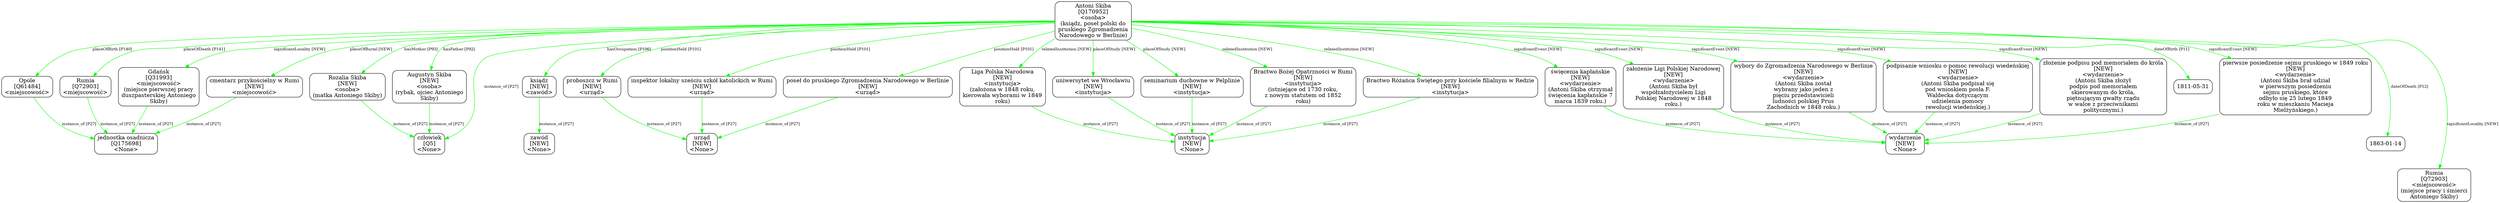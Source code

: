 digraph {
	node [shape=box,
		style=rounded
	];
	edge [fontsize=10];
	"Antoni Skiba
[Q170952]
<osoba>
(ksiądz, poseł polski do
pruskiego Zgromadzenia
Narodowego w Berlinie)"	[color=black,
		label="Antoni Skiba
[Q170952]
<osoba>
(ksiądz, poseł polski do
pruskiego Zgromadzenia
Narodowego w Berlinie)"];
	"Opole
[Q61484]
<miejscowość>"	[color=black,
		label="Opole
[Q61484]
<miejscowość>"];
	"Antoni Skiba
[Q170952]
<osoba>
(ksiądz, poseł polski do
pruskiego Zgromadzenia
Narodowego w Berlinie)" -> "Opole
[Q61484]
<miejscowość>"	[color=green,
		label="placeOfBirth [P140]"];
	"Rumia
[Q72903]
<miejscowość>"	[color=black,
		label="Rumia
[Q72903]
<miejscowość>"];
	"Antoni Skiba
[Q170952]
<osoba>
(ksiądz, poseł polski do
pruskiego Zgromadzenia
Narodowego w Berlinie)" -> "Rumia
[Q72903]
<miejscowość>"	[color=green,
		label="placeOfDeath [P141]"];
	"cmentarz przykościelny w Rumi
[NEW]
<miejscowość>"	[color=black,
		label="cmentarz przykościelny w Rumi
[NEW]
<miejscowość>"];
	"Antoni Skiba
[Q170952]
<osoba>
(ksiądz, poseł polski do
pruskiego Zgromadzenia
Narodowego w Berlinie)" -> "cmentarz przykościelny w Rumi
[NEW]
<miejscowość>"	[color=green,
		label="placeOfBurial [NEW]"];
	"Augustyn Skiba
[NEW]
<osoba>
(rybak, ojciec Antoniego
Skiby)"	[color=black,
		label="Augustyn Skiba
[NEW]
<osoba>
(rybak, ojciec Antoniego
Skiby)"];
	"Antoni Skiba
[Q170952]
<osoba>
(ksiądz, poseł polski do
pruskiego Zgromadzenia
Narodowego w Berlinie)" -> "Augustyn Skiba
[NEW]
<osoba>
(rybak, ojciec Antoniego
Skiby)"	[color=green,
		label="hasFather [P92]"];
	"Rozalia Skiba
[NEW]
<osoba>
(matka Antoniego Skiby)"	[color=black,
		label="Rozalia Skiba
[NEW]
<osoba>
(matka Antoniego Skiby)"];
	"Antoni Skiba
[Q170952]
<osoba>
(ksiądz, poseł polski do
pruskiego Zgromadzenia
Narodowego w Berlinie)" -> "Rozalia Skiba
[NEW]
<osoba>
(matka Antoniego Skiby)"	[color=green,
		label="hasMother [P93]"];
	"ksiądz
[NEW]
<zawód>"	[color=black,
		label="ksiądz
[NEW]
<zawód>"];
	"Antoni Skiba
[Q170952]
<osoba>
(ksiądz, poseł polski do
pruskiego Zgromadzenia
Narodowego w Berlinie)" -> "ksiądz
[NEW]
<zawód>"	[color=green,
		label="hasOccupation [P106]"];
	"poseł do pruskiego Zgromadzenia Narodowego w Berlinie
[NEW]
<urząd>"	[color=black,
		label="poseł do pruskiego Zgromadzenia Narodowego w Berlinie
[NEW]
<urząd>"];
	"Antoni Skiba
[Q170952]
<osoba>
(ksiądz, poseł polski do
pruskiego Zgromadzenia
Narodowego w Berlinie)" -> "poseł do pruskiego Zgromadzenia Narodowego w Berlinie
[NEW]
<urząd>"	[color=green,
		label="positionHeld [P101]"];
	"uniwersytet we Wrocławiu
[NEW]
<instytucja>"	[color=black,
		label="uniwersytet we Wrocławiu
[NEW]
<instytucja>"];
	"Antoni Skiba
[Q170952]
<osoba>
(ksiądz, poseł polski do
pruskiego Zgromadzenia
Narodowego w Berlinie)" -> "uniwersytet we Wrocławiu
[NEW]
<instytucja>"	[color=green,
		label="placeOfStudy [NEW]"];
	"seminarium duchowne w Pelplinie
[NEW]
<instytucja>"	[color=black,
		label="seminarium duchowne w Pelplinie
[NEW]
<instytucja>"];
	"Antoni Skiba
[Q170952]
<osoba>
(ksiądz, poseł polski do
pruskiego Zgromadzenia
Narodowego w Berlinie)" -> "seminarium duchowne w Pelplinie
[NEW]
<instytucja>"	[color=green,
		label="placeOfStudy [NEW]"];
	"proboszcz w Rumi
[NEW]
<urząd>"	[color=black,
		label="proboszcz w Rumi
[NEW]
<urząd>"];
	"Antoni Skiba
[Q170952]
<osoba>
(ksiądz, poseł polski do
pruskiego Zgromadzenia
Narodowego w Berlinie)" -> "proboszcz w Rumi
[NEW]
<urząd>"	[color=green,
		label="positionHeld [P101]"];
	"inspektor lokalny sześciu szkół katolickich w Rumi
[NEW]
<urząd>"	[color=black,
		label="inspektor lokalny sześciu szkół katolickich w Rumi
[NEW]
<urząd>"];
	"Antoni Skiba
[Q170952]
<osoba>
(ksiądz, poseł polski do
pruskiego Zgromadzenia
Narodowego w Berlinie)" -> "inspektor lokalny sześciu szkół katolickich w Rumi
[NEW]
<urząd>"	[color=green,
		label="positionHeld [P101]"];
	"Bractwo Bożej Opatrzności w Rumi
[NEW]
<instytucja>
(istniejące od 1730 roku,
z nowym statutem od 1852
roku)"	[color=black,
		label="Bractwo Bożej Opatrzności w Rumi
[NEW]
<instytucja>
(istniejące od 1730 roku,
z nowym statutem od 1852
roku)"];
	"Antoni Skiba
[Q170952]
<osoba>
(ksiądz, poseł polski do
pruskiego Zgromadzenia
Narodowego w Berlinie)" -> "Bractwo Bożej Opatrzności w Rumi
[NEW]
<instytucja>
(istniejące od 1730 roku,
z nowym statutem od 1852
roku)"	[color=green,
		label="relatedInstitution [NEW]"];
	"Bractwo Różańca Świętego przy kościele filialnym w Redzie
[NEW]
<instytucja>"	[color=black,
		label="Bractwo Różańca Świętego przy kościele filialnym w Redzie
[NEW]
<instytucja>"];
	"Antoni Skiba
[Q170952]
<osoba>
(ksiądz, poseł polski do
pruskiego Zgromadzenia
Narodowego w Berlinie)" -> "Bractwo Różańca Świętego przy kościele filialnym w Redzie
[NEW]
<instytucja>"	[color=green,
		label="relatedInstitution [NEW]"];
	"Liga Polska Narodowa
[NEW]
<instytucja>
(założona w 1848 roku,
kierowała wyborami w 1849
roku)"	[color=black,
		label="Liga Polska Narodowa
[NEW]
<instytucja>
(założona w 1848 roku,
kierowała wyborami w 1849
roku)"];
	"Antoni Skiba
[Q170952]
<osoba>
(ksiądz, poseł polski do
pruskiego Zgromadzenia
Narodowego w Berlinie)" -> "Liga Polska Narodowa
[NEW]
<instytucja>
(założona w 1848 roku,
kierowała wyborami w 1849
roku)"	[color=green,
		label="relatedInstitution [NEW]"];
	"Gdańsk
[Q31993]
<miejscowość>
(miejsce pierwszej pracy
duszpasterskiej Antoniego
Skiby)"	[color=black,
		label="Gdańsk
[Q31993]
<miejscowość>
(miejsce pierwszej pracy
duszpasterskiej Antoniego
Skiby)"];
	"Antoni Skiba
[Q170952]
<osoba>
(ksiądz, poseł polski do
pruskiego Zgromadzenia
Narodowego w Berlinie)" -> "Gdańsk
[Q31993]
<miejscowość>
(miejsce pierwszej pracy
duszpasterskiej Antoniego
Skiby)"	[color=green,
		label="significantLocality [NEW]"];
	"święcenia kapłańskie
[NEW]
<wydarzenie>
(Antoni Skiba otrzymał
święcenia kapłańskie 7
marca 1839 roku.)"	[color=black,
		label="święcenia kapłańskie
[NEW]
<wydarzenie>
(Antoni Skiba otrzymał
święcenia kapłańskie 7
marca 1839 roku.)"];
	"Antoni Skiba
[Q170952]
<osoba>
(ksiądz, poseł polski do
pruskiego Zgromadzenia
Narodowego w Berlinie)" -> "święcenia kapłańskie
[NEW]
<wydarzenie>
(Antoni Skiba otrzymał
święcenia kapłańskie 7
marca 1839 roku.)"	[color=green,
		label="significantEvent [NEW]"];
	"założenie Ligi Polskiej Narodowej
[NEW]
<wydarzenie>
(Antoni Skiba był
współzałożycielem Ligi
Polskiej Narodowej w 1848
roku.)"	[color=black,
		label="założenie Ligi Polskiej Narodowej
[NEW]
<wydarzenie>
(Antoni Skiba był
współzałożycielem Ligi
Polskiej Narodowej w 1848
roku.)"];
	"Antoni Skiba
[Q170952]
<osoba>
(ksiądz, poseł polski do
pruskiego Zgromadzenia
Narodowego w Berlinie)" -> "założenie Ligi Polskiej Narodowej
[NEW]
<wydarzenie>
(Antoni Skiba był
współzałożycielem Ligi
Polskiej Narodowej w 1848
roku.)"	[color=green,
		label="significantEvent [NEW]"];
	"wybory do Zgromadzenia Narodowego w Berlinie
[NEW]
<wydarzenie>
(Antoni Skiba został
wybrany jako jeden z
pięciu przedstawicieli
\
ludności polskiej Prus
Zachodnich w 1848 roku.)"	[color=black,
		label="wybory do Zgromadzenia Narodowego w Berlinie
[NEW]
<wydarzenie>
(Antoni Skiba został
wybrany jako jeden z
pięciu przedstawicieli
\
ludności polskiej Prus
Zachodnich w 1848 roku.)"];
	"Antoni Skiba
[Q170952]
<osoba>
(ksiądz, poseł polski do
pruskiego Zgromadzenia
Narodowego w Berlinie)" -> "wybory do Zgromadzenia Narodowego w Berlinie
[NEW]
<wydarzenie>
(Antoni Skiba został
wybrany jako jeden z
pięciu przedstawicieli
\
ludności polskiej Prus
Zachodnich w 1848 roku.)"	[color=green,
		label="significantEvent [NEW]"];
	"podpisanie wniosku o pomoc rewolucji wiedeńskiej
[NEW]
<wydarzenie>
(Antoni Skiba podpisał się
pod wnioskiem posła F.
Waldecka \
dotyczącym
udzielenia pomocy
rewolucji wiedeńskiej.)"	[color=black,
		label="podpisanie wniosku o pomoc rewolucji wiedeńskiej
[NEW]
<wydarzenie>
(Antoni Skiba podpisał się
pod wnioskiem posła F.
Waldecka \
dotyczącym
udzielenia pomocy
rewolucji wiedeńskiej.)"];
	"Antoni Skiba
[Q170952]
<osoba>
(ksiądz, poseł polski do
pruskiego Zgromadzenia
Narodowego w Berlinie)" -> "podpisanie wniosku o pomoc rewolucji wiedeńskiej
[NEW]
<wydarzenie>
(Antoni Skiba podpisał się
pod wnioskiem posła F.
Waldecka \
dotyczącym
udzielenia pomocy
rewolucji wiedeńskiej.)"	[color=green,
		label="significantEvent [NEW]"];
	"złożenie podpisu pod memoriałem do króla
[NEW]
<wydarzenie>
(Antoni Skiba złożył
podpis pod memoriałem
skierowanym do króla,
\
piętnującym gwałty rządu
w walce z przeciwnikami
politycznymi.)"	[color=black,
		label="złożenie podpisu pod memoriałem do króla
[NEW]
<wydarzenie>
(Antoni Skiba złożył
podpis pod memoriałem
skierowanym do króla,
\
piętnującym gwałty rządu
w walce z przeciwnikami
politycznymi.)"];
	"Antoni Skiba
[Q170952]
<osoba>
(ksiądz, poseł polski do
pruskiego Zgromadzenia
Narodowego w Berlinie)" -> "złożenie podpisu pod memoriałem do króla
[NEW]
<wydarzenie>
(Antoni Skiba złożył
podpis pod memoriałem
skierowanym do króla,
\
piętnującym gwałty rządu
w walce z przeciwnikami
politycznymi.)"	[color=green,
		label="significantEvent [NEW]"];
	"pierwsze posiedzenie sejmu pruskiego w 1849 roku
[NEW]
<wydarzenie>
(Antoni Skiba brał udział
w pierwszym posiedzeniu
sejmu pruskiego, \
które
odbyło się 25 lutego 1849
roku w mieszkaniu Macieja
Mielżyńskiego.)"	[color=black,
		label="pierwsze posiedzenie sejmu pruskiego w 1849 roku
[NEW]
<wydarzenie>
(Antoni Skiba brał udział
w pierwszym posiedzeniu
sejmu pruskiego, \
które
odbyło się 25 lutego 1849
roku w mieszkaniu Macieja
Mielżyńskiego.)"];
	"Antoni Skiba
[Q170952]
<osoba>
(ksiądz, poseł polski do
pruskiego Zgromadzenia
Narodowego w Berlinie)" -> "pierwsze posiedzenie sejmu pruskiego w 1849 roku
[NEW]
<wydarzenie>
(Antoni Skiba brał udział
w pierwszym posiedzeniu
sejmu pruskiego, \
które
odbyło się 25 lutego 1849
roku w mieszkaniu Macieja
Mielżyńskiego.)"	[color=green,
		label="significantEvent [NEW]"];
	"Antoni Skiba
[Q170952]
<osoba>
(ksiądz, poseł polski do
pruskiego Zgromadzenia
Narodowego w Berlinie)" -> "1811-05-31"	[color=green,
		label="dateOfBirth [P11]",
		minlen=1];
	"Antoni Skiba
[Q170952]
<osoba>
(ksiądz, poseł polski do
pruskiego Zgromadzenia
Narodowego w Berlinie)" -> "człowiek
[Q5]
<None>"	[color=green,
		label="instance_of [P27]"];
	"Antoni Skiba
[Q170952]
<osoba>
(ksiądz, poseł polski do
pruskiego Zgromadzenia
Narodowego w Berlinie)" -> "1863-01-14"	[color=green,
		label="dateOfDeath [P12]",
		minlen=2];
	"Antoni Skiba
[Q170952]
<osoba>
(ksiądz, poseł polski do
pruskiego Zgromadzenia
Narodowego w Berlinie)" -> "Rumia
[Q72903]
<miejscowość>
(miejsce pracy i śmierci
Antoniego Skiby)"	[color=green,
		label="significantLocality [NEW]",
		minlen=3];
	"Opole
[Q61484]
<miejscowość>" -> "jednostka osadnicza
[Q175698]
<None>"	[color=green,
		label="instance_of [P27]"];
	"Rumia
[Q72903]
<miejscowość>" -> "jednostka osadnicza
[Q175698]
<None>"	[color=green,
		label="instance_of [P27]"];
	"cmentarz przykościelny w Rumi
[NEW]
<miejscowość>" -> "jednostka osadnicza
[Q175698]
<None>"	[color=green,
		label="instance_of [P27]"];
	"Augustyn Skiba
[NEW]
<osoba>
(rybak, ojciec Antoniego
Skiby)" -> "człowiek
[Q5]
<None>"	[color=green,
		label="instance_of [P27]"];
	"Rozalia Skiba
[NEW]
<osoba>
(matka Antoniego Skiby)" -> "człowiek
[Q5]
<None>"	[color=green,
		label="instance_of [P27]"];
	"ksiądz
[NEW]
<zawód>" -> "zawód
[NEW]
<None>"	[color=green,
		label="instance_of [P27]",
		minlen=1];
	"poseł do pruskiego Zgromadzenia Narodowego w Berlinie
[NEW]
<urząd>" -> "urząd
[NEW]
<None>"	[color=green,
		label="instance_of [P27]"];
	"uniwersytet we Wrocławiu
[NEW]
<instytucja>" -> "instytucja
[NEW]
<None>"	[color=green,
		label="instance_of [P27]"];
	"seminarium duchowne w Pelplinie
[NEW]
<instytucja>" -> "instytucja
[NEW]
<None>"	[color=green,
		label="instance_of [P27]"];
	"proboszcz w Rumi
[NEW]
<urząd>" -> "urząd
[NEW]
<None>"	[color=green,
		label="instance_of [P27]"];
	"inspektor lokalny sześciu szkół katolickich w Rumi
[NEW]
<urząd>" -> "urząd
[NEW]
<None>"	[color=green,
		label="instance_of [P27]"];
	"Bractwo Bożej Opatrzności w Rumi
[NEW]
<instytucja>
(istniejące od 1730 roku,
z nowym statutem od 1852
roku)" -> "instytucja
[NEW]
<None>"	[color=green,
		label="instance_of [P27]"];
	"Bractwo Różańca Świętego przy kościele filialnym w Redzie
[NEW]
<instytucja>" -> "instytucja
[NEW]
<None>"	[color=green,
		label="instance_of [P27]"];
	"Liga Polska Narodowa
[NEW]
<instytucja>
(założona w 1848 roku,
kierowała wyborami w 1849
roku)" -> "instytucja
[NEW]
<None>"	[color=green,
		label="instance_of [P27]"];
	"Gdańsk
[Q31993]
<miejscowość>
(miejsce pierwszej pracy
duszpasterskiej Antoniego
Skiby)" -> "jednostka osadnicza
[Q175698]
<None>"	[color=green,
		label="instance_of [P27]"];
	"święcenia kapłańskie
[NEW]
<wydarzenie>
(Antoni Skiba otrzymał
święcenia kapłańskie 7
marca 1839 roku.)" -> "wydarzenie
[NEW]
<None>"	[color=green,
		label="instance_of [P27]"];
	"założenie Ligi Polskiej Narodowej
[NEW]
<wydarzenie>
(Antoni Skiba był
współzałożycielem Ligi
Polskiej Narodowej w 1848
roku.)" -> "wydarzenie
[NEW]
<None>"	[color=green,
		label="instance_of [P27]"];
	"wybory do Zgromadzenia Narodowego w Berlinie
[NEW]
<wydarzenie>
(Antoni Skiba został
wybrany jako jeden z
pięciu przedstawicieli
\
ludności polskiej Prus
Zachodnich w 1848 roku.)" -> "wydarzenie
[NEW]
<None>"	[color=green,
		label="instance_of [P27]"];
	"podpisanie wniosku o pomoc rewolucji wiedeńskiej
[NEW]
<wydarzenie>
(Antoni Skiba podpisał się
pod wnioskiem posła F.
Waldecka \
dotyczącym
udzielenia pomocy
rewolucji wiedeńskiej.)" -> "wydarzenie
[NEW]
<None>"	[color=green,
		label="instance_of [P27]"];
	"złożenie podpisu pod memoriałem do króla
[NEW]
<wydarzenie>
(Antoni Skiba złożył
podpis pod memoriałem
skierowanym do króla,
\
piętnującym gwałty rządu
w walce z przeciwnikami
politycznymi.)" -> "wydarzenie
[NEW]
<None>"	[color=green,
		label="instance_of [P27]"];
	"pierwsze posiedzenie sejmu pruskiego w 1849 roku
[NEW]
<wydarzenie>
(Antoni Skiba brał udział
w pierwszym posiedzeniu
sejmu pruskiego, \
które
odbyło się 25 lutego 1849
roku w mieszkaniu Macieja
Mielżyńskiego.)" -> "wydarzenie
[NEW]
<None>"	[color=green,
		label="instance_of [P27]"];
}
